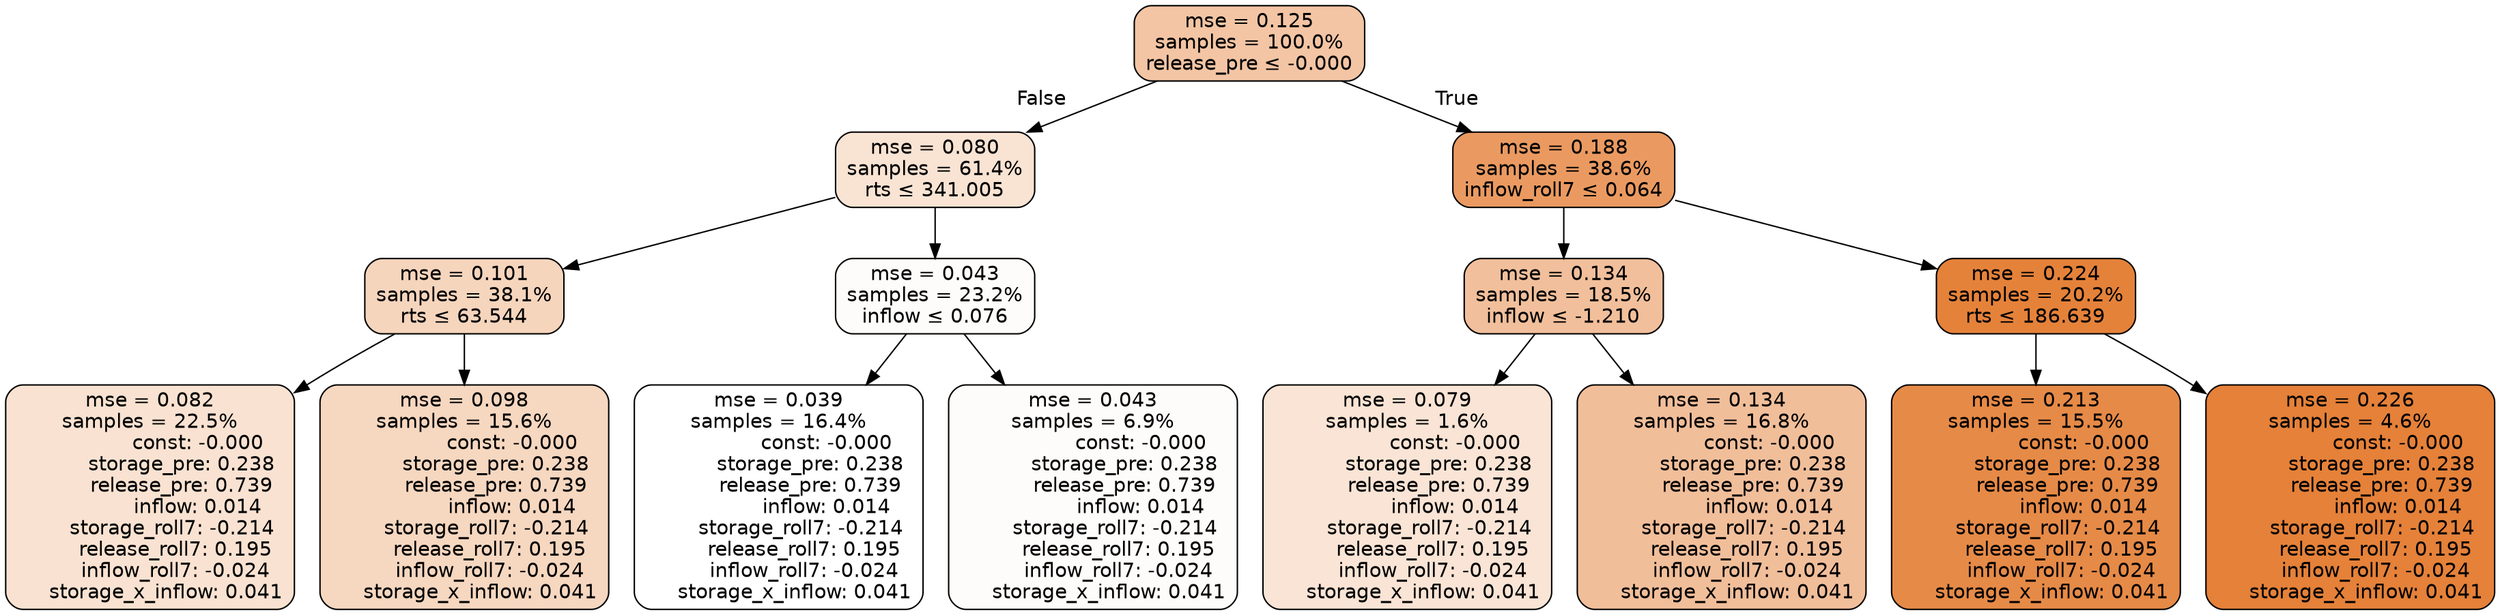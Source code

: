 digraph tree {
node [shape=rectangle, style="filled, rounded", color="black", fontname=helvetica] ;
edge [fontname=helvetica] ;
	"0" [label="mse = 0.125
samples = 100.0%
release_pre &le; -0.000", fillcolor="#f3c5a4"]
	"1" [label="mse = 0.080
samples = 61.4%
rts &le; 341.005", fillcolor="#f9e3d3"]
	"2" [label="mse = 0.101
samples = 38.1%
rts &le; 63.544", fillcolor="#f6d5bd"]
	"3" [label="mse = 0.082
samples = 22.5%
               const: -0.000
          storage_pre: 0.238
          release_pre: 0.739
               inflow: 0.014
       storage_roll7: -0.214
        release_roll7: 0.195
        inflow_roll7: -0.024
     storage_x_inflow: 0.041", fillcolor="#f9e2d1"]
	"4" [label="mse = 0.098
samples = 15.6%
               const: -0.000
          storage_pre: 0.238
          release_pre: 0.739
               inflow: 0.014
       storage_roll7: -0.214
        release_roll7: 0.195
        inflow_roll7: -0.024
     storage_x_inflow: 0.041", fillcolor="#f6d7c0"]
	"5" [label="mse = 0.043
samples = 23.2%
inflow &le; 0.076", fillcolor="#fefcfb"]
	"6" [label="mse = 0.039
samples = 16.4%
               const: -0.000
          storage_pre: 0.238
          release_pre: 0.739
               inflow: 0.014
       storage_roll7: -0.214
        release_roll7: 0.195
        inflow_roll7: -0.024
     storage_x_inflow: 0.041", fillcolor="#ffffff"]
	"7" [label="mse = 0.043
samples = 6.9%
               const: -0.000
          storage_pre: 0.238
          release_pre: 0.739
               inflow: 0.014
       storage_roll7: -0.214
        release_roll7: 0.195
        inflow_roll7: -0.024
     storage_x_inflow: 0.041", fillcolor="#fefcfb"]
	"8" [label="mse = 0.188
samples = 38.6%
inflow_roll7 &le; 0.064", fillcolor="#ea9a61"]
	"9" [label="mse = 0.134
samples = 18.5%
inflow &le; -1.210", fillcolor="#f1bf9b"]
	"10" [label="mse = 0.079
samples = 1.6%
               const: -0.000
          storage_pre: 0.238
          release_pre: 0.739
               inflow: 0.014
       storage_roll7: -0.214
        release_roll7: 0.195
        inflow_roll7: -0.024
     storage_x_inflow: 0.041", fillcolor="#f9e4d5"]
	"11" [label="mse = 0.134
samples = 16.8%
               const: -0.000
          storage_pre: 0.238
          release_pre: 0.739
               inflow: 0.014
       storage_roll7: -0.214
        release_roll7: 0.195
        inflow_roll7: -0.024
     storage_x_inflow: 0.041", fillcolor="#f1be9a"]
	"12" [label="mse = 0.224
samples = 20.2%
rts &le; 186.639", fillcolor="#e5823a"]
	"13" [label="mse = 0.213
samples = 15.5%
               const: -0.000
          storage_pre: 0.238
          release_pre: 0.739
               inflow: 0.014
       storage_roll7: -0.214
        release_roll7: 0.195
        inflow_roll7: -0.024
     storage_x_inflow: 0.041", fillcolor="#e68a47"]
	"14" [label="mse = 0.226
samples = 4.6%
               const: -0.000
          storage_pre: 0.238
          release_pre: 0.739
               inflow: 0.014
       storage_roll7: -0.214
        release_roll7: 0.195
        inflow_roll7: -0.024
     storage_x_inflow: 0.041", fillcolor="#e58139"]

	"0" -> "1" [labeldistance=2.5, labelangle=45, headlabel="False"]
	"1" -> "2"
	"2" -> "3"
	"2" -> "4"
	"1" -> "5"
	"5" -> "6"
	"5" -> "7"
	"0" -> "8" [labeldistance=2.5, labelangle=-45, headlabel="True"]
	"8" -> "9"
	"9" -> "10"
	"9" -> "11"
	"8" -> "12"
	"12" -> "13"
	"12" -> "14"
}